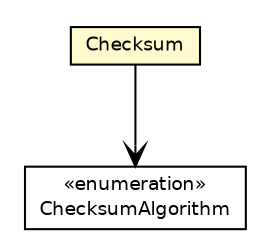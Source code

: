 #!/usr/local/bin/dot
#
# Class diagram 
# Generated by UmlGraph version 4.6 (http://www.spinellis.gr/sw/umlgraph)
#

digraph G {
	edge [fontname="Helvetica",fontsize=10,labelfontname="Helvetica",labelfontsize=10];
	node [fontname="Helvetica",fontsize=10,shape=plaintext];
	// org.apache.archiva.checksum.ChecksumAlgorithm
	c26874 [label=<<table border="0" cellborder="1" cellspacing="0" cellpadding="2" port="p" href="./ChecksumAlgorithm.html">
		<tr><td><table border="0" cellspacing="0" cellpadding="1">
			<tr><td> &laquo;enumeration&raquo; </td></tr>
			<tr><td> ChecksumAlgorithm </td></tr>
		</table></td></tr>
		</table>>, fontname="Helvetica", fontcolor="black", fontsize=9.0];
	// org.apache.archiva.checksum.Checksum
	c26875 [label=<<table border="0" cellborder="1" cellspacing="0" cellpadding="2" port="p" bgcolor="lemonChiffon" href="./Checksum.html">
		<tr><td><table border="0" cellspacing="0" cellpadding="1">
			<tr><td> Checksum </td></tr>
		</table></td></tr>
		</table>>, fontname="Helvetica", fontcolor="black", fontsize=9.0];
	// org.apache.archiva.checksum.Checksum NAVASSOC org.apache.archiva.checksum.ChecksumAlgorithm
	c26875:p -> c26874:p [taillabel="", label="", headlabel="", fontname="Helvetica", fontcolor="black", fontsize=10.0, color="black", arrowhead=open];
}

